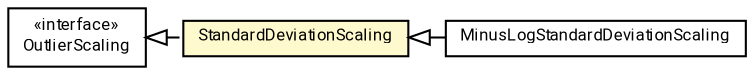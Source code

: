 #!/usr/local/bin/dot
#
# Class diagram 
# Generated by UMLGraph version R5_7_2-60-g0e99a6 (http://www.spinellis.gr/umlgraph/)
#

digraph G {
	graph [fontnames="svg"]
	edge [fontname="Roboto",fontsize=7,labelfontname="Roboto",labelfontsize=7,color="black"];
	node [fontname="Roboto",fontcolor="black",fontsize=8,shape=plaintext,margin=0,width=0,height=0];
	nodesep=0.15;
	ranksep=0.25;
	rankdir=LR;
	// de.lmu.ifi.dbs.elki.utilities.scaling.outlier.MinusLogStandardDeviationScaling
	c9993695 [label=<<table title="de.lmu.ifi.dbs.elki.utilities.scaling.outlier.MinusLogStandardDeviationScaling" border="0" cellborder="1" cellspacing="0" cellpadding="2" href="MinusLogStandardDeviationScaling.html" target="_parent">
		<tr><td><table border="0" cellspacing="0" cellpadding="1">
		<tr><td align="center" balign="center"> <font face="Roboto">MinusLogStandardDeviationScaling</font> </td></tr>
		</table></td></tr>
		</table>>, URL="MinusLogStandardDeviationScaling.html"];
	// de.lmu.ifi.dbs.elki.utilities.scaling.outlier.OutlierScaling
	c9993697 [label=<<table title="de.lmu.ifi.dbs.elki.utilities.scaling.outlier.OutlierScaling" border="0" cellborder="1" cellspacing="0" cellpadding="2" href="OutlierScaling.html" target="_parent">
		<tr><td><table border="0" cellspacing="0" cellpadding="1">
		<tr><td align="center" balign="center"> &#171;interface&#187; </td></tr>
		<tr><td align="center" balign="center"> <font face="Roboto">OutlierScaling</font> </td></tr>
		</table></td></tr>
		</table>>, URL="OutlierScaling.html"];
	// de.lmu.ifi.dbs.elki.utilities.scaling.outlier.StandardDeviationScaling
	c9993705 [label=<<table title="de.lmu.ifi.dbs.elki.utilities.scaling.outlier.StandardDeviationScaling" border="0" cellborder="1" cellspacing="0" cellpadding="2" bgcolor="lemonChiffon" href="StandardDeviationScaling.html" target="_parent">
		<tr><td><table border="0" cellspacing="0" cellpadding="1">
		<tr><td align="center" balign="center"> <font face="Roboto">StandardDeviationScaling</font> </td></tr>
		</table></td></tr>
		</table>>, URL="StandardDeviationScaling.html"];
	// de.lmu.ifi.dbs.elki.utilities.scaling.outlier.MinusLogStandardDeviationScaling extends de.lmu.ifi.dbs.elki.utilities.scaling.outlier.StandardDeviationScaling
	c9993705 -> c9993695 [arrowtail=empty,dir=back,weight=10];
	// de.lmu.ifi.dbs.elki.utilities.scaling.outlier.StandardDeviationScaling implements de.lmu.ifi.dbs.elki.utilities.scaling.outlier.OutlierScaling
	c9993697 -> c9993705 [arrowtail=empty,style=dashed,dir=back,weight=9];
}

